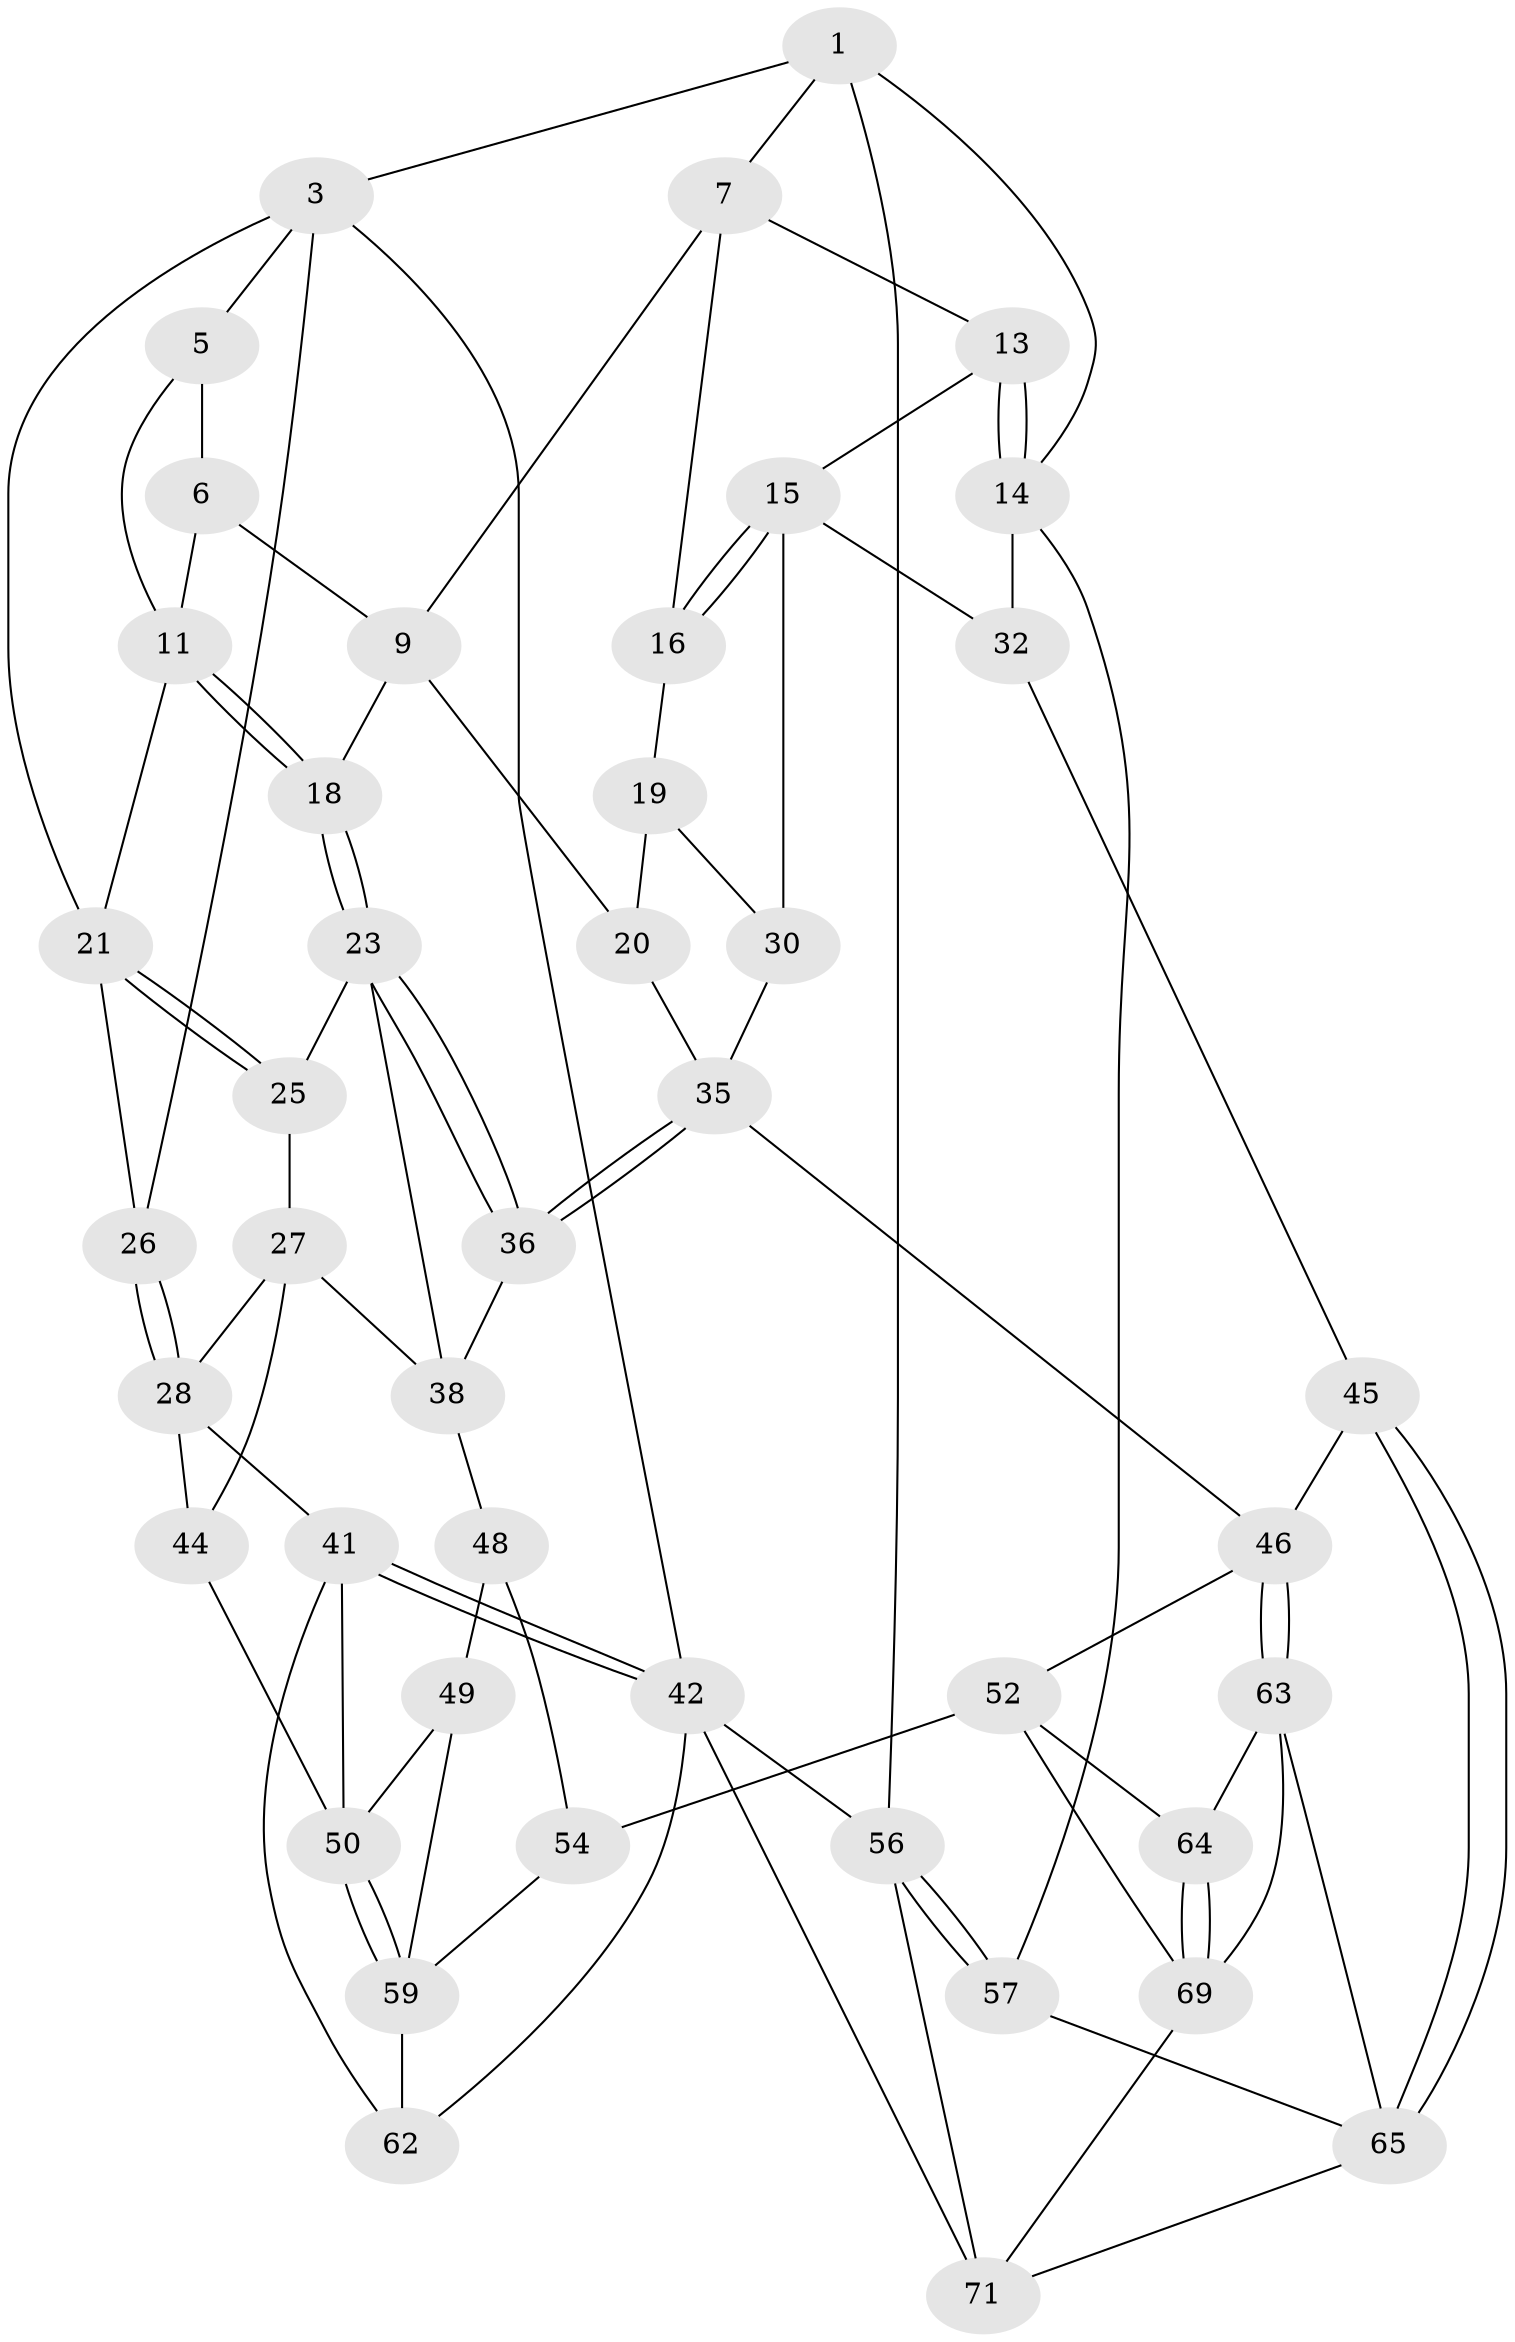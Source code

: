 // original degree distribution, {3: 0.02702702702702703, 5: 0.4864864864864865, 4: 0.25675675675675674, 6: 0.22972972972972974}
// Generated by graph-tools (version 1.1) at 2025/12/02/27/25 16:12:00]
// undirected, 44 vertices, 93 edges
graph export_dot {
graph [start="1"]
  node [color=gray90,style=filled];
  1 [pos="+0.7373386645213857+0",super="+2"];
  3 [pos="+0+0",super="+4"];
  5 [pos="+0.22573733639145777+0"];
  6 [pos="+0.4761729933290949+0",super="+10"];
  7 [pos="+0.7627741877840738+0.15659540154657187",super="+8"];
  9 [pos="+0.5541782175338988+0.15614401080240473",super="+17"];
  11 [pos="+0.3591461524596115+0.26518748883596893",super="+12"];
  13 [pos="+0.8368116021896357+0.1919970832351857"];
  14 [pos="+1+0",super="+33"];
  15 [pos="+0.8403995205496364+0.3185621400655373",super="+29"];
  16 [pos="+0.6830998321503987+0.2898904958916276"];
  18 [pos="+0.4045256718731046+0.34092160732334426"];
  19 [pos="+0.6716942185412373+0.31455310014997584",super="+31"];
  20 [pos="+0.5108061508719486+0.33644005665084453",super="+34"];
  21 [pos="+0.19319169074624865+0.2889274701338507",super="+22"];
  23 [pos="+0.38573139697756137+0.37345818904425115",super="+24"];
  25 [pos="+0.19191236755706528+0.32385535131412246"];
  26 [pos="+0+0.22014299534514395"];
  27 [pos="+0+0.3611224485436095",super="+39"];
  28 [pos="+0+0.25422606129009506",super="+40"];
  30 [pos="+0.7415572241638861+0.42296459078857235"];
  32 [pos="+1+0.5249221533658477"];
  35 [pos="+0.5699356396269503+0.5336704121266248",super="+37"];
  36 [pos="+0.4733914418068846+0.544629055210417"];
  38 [pos="+0.2090224510574732+0.49602079808881894",super="+43"];
  41 [pos="+0+0.9095124193117732",super="+60"];
  42 [pos="+0+1",super="+73"];
  44 [pos="+0.17361806137406197+0.556904441687777"];
  45 [pos="+0.9153929251547293+0.5759516690764523"];
  46 [pos="+0.7762512915053937+0.6298035179150001",super="+47"];
  48 [pos="+0.4334717364935105+0.6070005494134242",super="+55"];
  49 [pos="+0.3122466112735212+0.6258184077267198",super="+58"];
  50 [pos="+0.19813449335900038+0.6114947691353334",super="+51"];
  52 [pos="+0.5809226757732431+0.7249141065431387",super="+53"];
  54 [pos="+0.45755291618124505+0.81240380358336"];
  56 [pos="+1+1",super="+74"];
  57 [pos="+1+0.7190175891068382",super="+67"];
  59 [pos="+0.2377052389958855+0.6720245402326118",super="+61"];
  62 [pos="+0.2768529857434078+0.9135868076453141"];
  63 [pos="+0.7579257439012418+0.7468623230663601",super="+66"];
  64 [pos="+0.6589790894685837+0.7849792604699921"];
  65 [pos="+0.8234637997845277+0.8617245168503999",super="+68"];
  69 [pos="+0.6953038722720112+0.961478226940847",super="+70"];
  71 [pos="+0.8115743101916503+1",super="+72"];
  1 -- 7;
  1 -- 56;
  1 -- 3;
  1 -- 14;
  3 -- 26;
  3 -- 42;
  3 -- 5;
  3 -- 21;
  5 -- 6;
  5 -- 11;
  6 -- 9;
  6 -- 11;
  7 -- 13;
  7 -- 16;
  7 -- 9;
  9 -- 18;
  9 -- 20;
  11 -- 18;
  11 -- 18;
  11 -- 21;
  13 -- 14;
  13 -- 14;
  13 -- 15;
  14 -- 32;
  14 -- 57;
  15 -- 16;
  15 -- 16;
  15 -- 32;
  15 -- 30;
  16 -- 19;
  18 -- 23;
  18 -- 23;
  19 -- 20 [weight=2];
  19 -- 30;
  20 -- 35;
  21 -- 25;
  21 -- 25;
  21 -- 26;
  23 -- 36;
  23 -- 36;
  23 -- 25;
  23 -- 38;
  25 -- 27;
  26 -- 28;
  26 -- 28;
  27 -- 28;
  27 -- 44;
  27 -- 38;
  28 -- 41;
  28 -- 44;
  30 -- 35;
  32 -- 45;
  35 -- 36;
  35 -- 36;
  35 -- 46;
  36 -- 38;
  38 -- 48;
  41 -- 42;
  41 -- 42;
  41 -- 50;
  41 -- 62;
  42 -- 56;
  42 -- 62;
  42 -- 71;
  44 -- 50;
  45 -- 46;
  45 -- 65;
  45 -- 65;
  46 -- 63;
  46 -- 63;
  46 -- 52;
  48 -- 49 [weight=2];
  48 -- 54;
  49 -- 50;
  49 -- 59;
  50 -- 59;
  50 -- 59;
  52 -- 64;
  52 -- 69;
  52 -- 54;
  54 -- 59;
  56 -- 57 [weight=2];
  56 -- 57;
  56 -- 71;
  57 -- 65;
  59 -- 62;
  63 -- 64;
  63 -- 65;
  63 -- 69;
  64 -- 69;
  64 -- 69;
  65 -- 71;
  69 -- 71;
}
